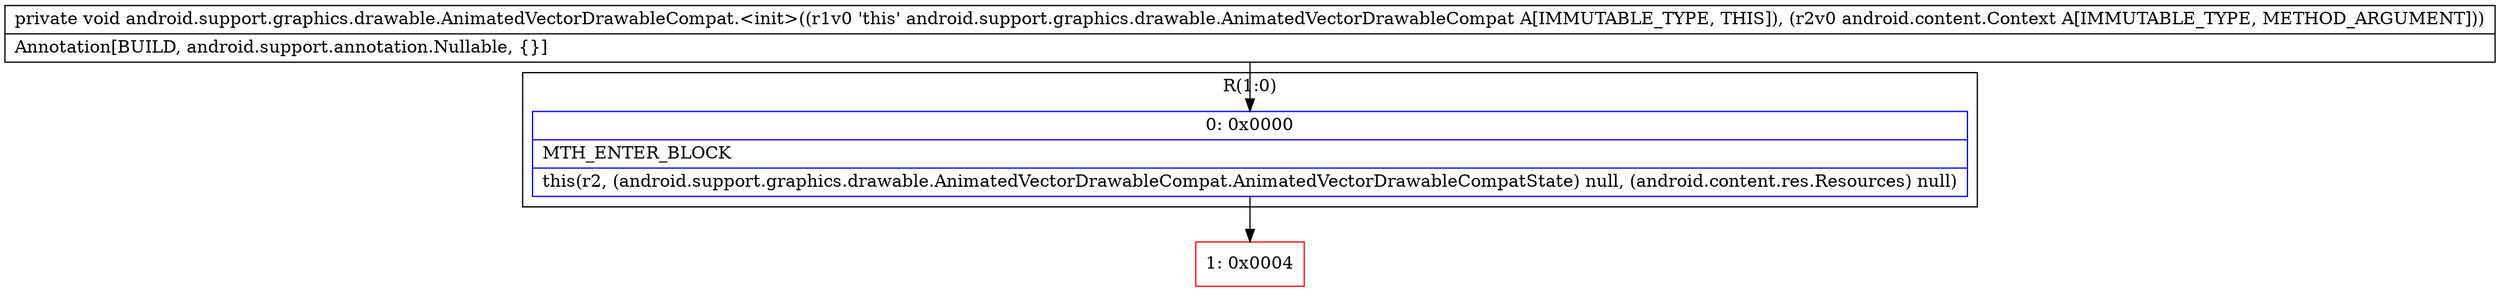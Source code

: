 digraph "CFG forandroid.support.graphics.drawable.AnimatedVectorDrawableCompat.\<init\>(Landroid\/content\/Context;)V" {
subgraph cluster_Region_1816300417 {
label = "R(1:0)";
node [shape=record,color=blue];
Node_0 [shape=record,label="{0\:\ 0x0000|MTH_ENTER_BLOCK\l|this(r2, (android.support.graphics.drawable.AnimatedVectorDrawableCompat.AnimatedVectorDrawableCompatState) null, (android.content.res.Resources) null)\l}"];
}
Node_1 [shape=record,color=red,label="{1\:\ 0x0004}"];
MethodNode[shape=record,label="{private void android.support.graphics.drawable.AnimatedVectorDrawableCompat.\<init\>((r1v0 'this' android.support.graphics.drawable.AnimatedVectorDrawableCompat A[IMMUTABLE_TYPE, THIS]), (r2v0 android.content.Context A[IMMUTABLE_TYPE, METHOD_ARGUMENT]))  | Annotation[BUILD, android.support.annotation.Nullable, \{\}]\l}"];
MethodNode -> Node_0;
Node_0 -> Node_1;
}

